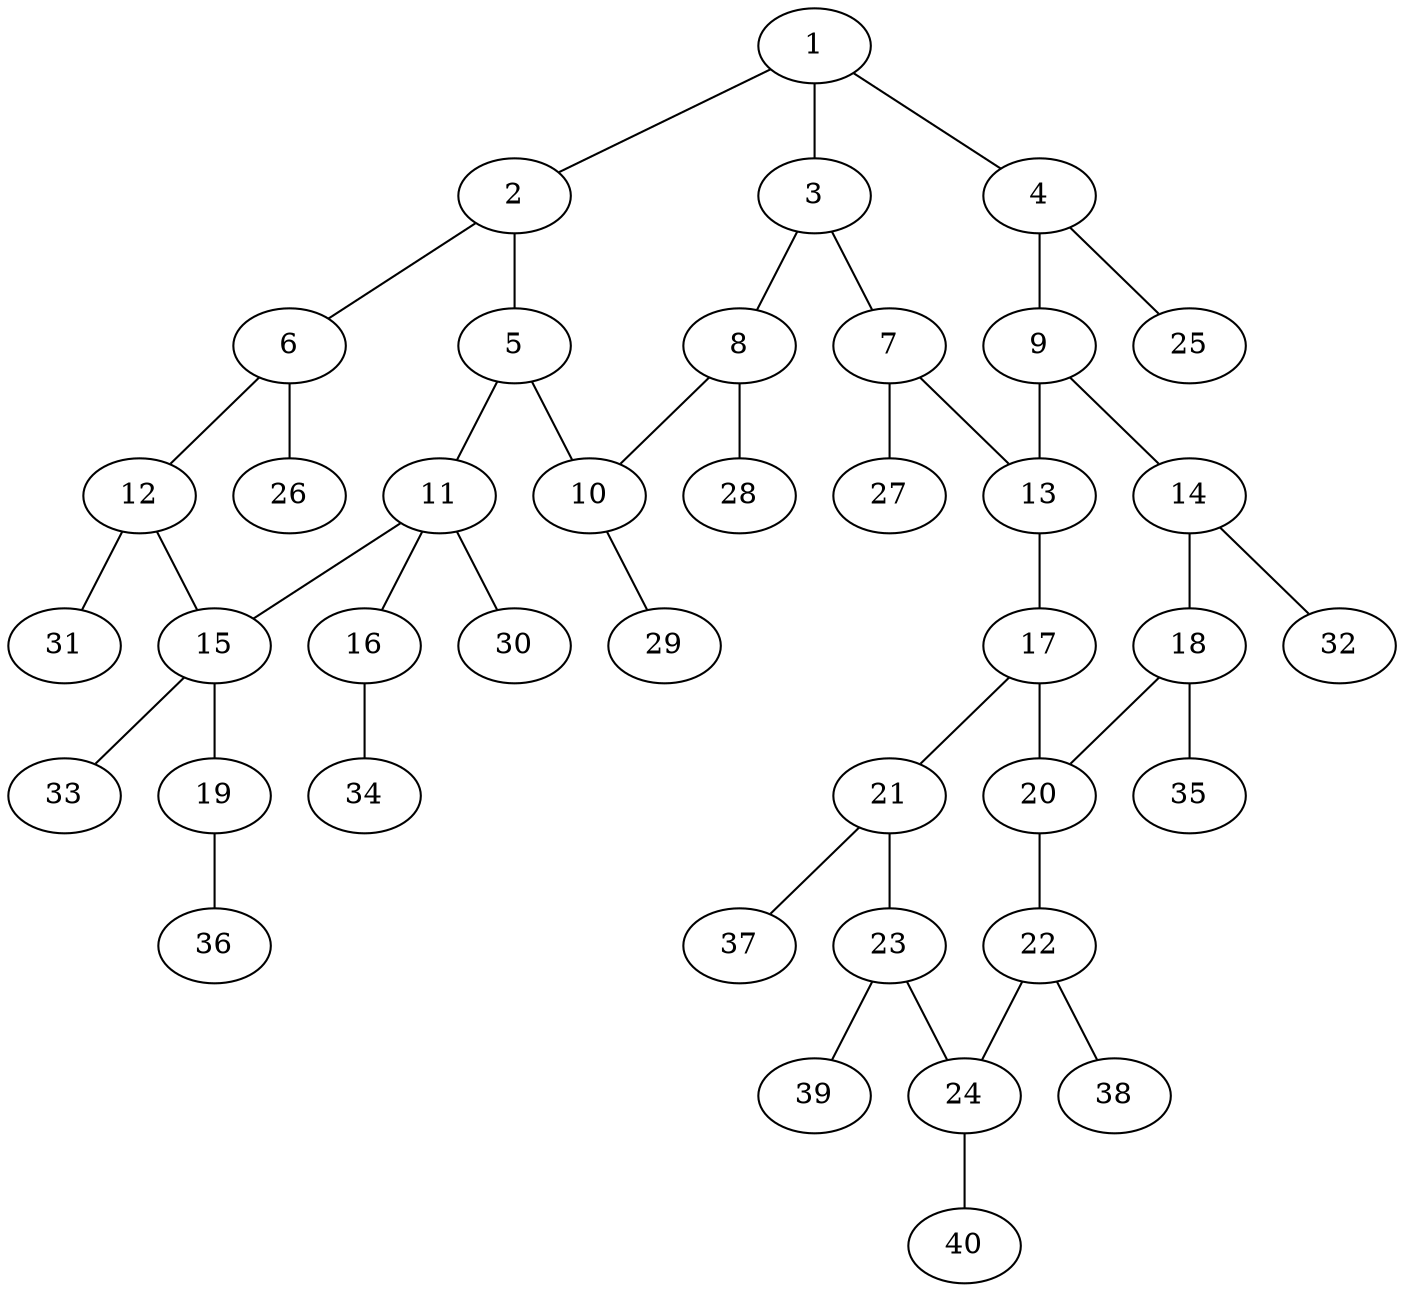 graph molecule_1251 {
	1	 [chem=C];
	2	 [chem=C];
	1 -- 2	 [valence=1];
	3	 [chem=C];
	1 -- 3	 [valence=2];
	4	 [chem=C];
	1 -- 4	 [valence=1];
	5	 [chem=C];
	2 -- 5	 [valence=2];
	6	 [chem=C];
	2 -- 6	 [valence=1];
	7	 [chem=C];
	3 -- 7	 [valence=1];
	8	 [chem=C];
	3 -- 8	 [valence=1];
	9	 [chem=C];
	4 -- 9	 [valence=2];
	25	 [chem=H];
	4 -- 25	 [valence=1];
	10	 [chem=C];
	5 -- 10	 [valence=1];
	11	 [chem=C];
	5 -- 11	 [valence=1];
	12	 [chem=C];
	6 -- 12	 [valence=2];
	26	 [chem=H];
	6 -- 26	 [valence=1];
	13	 [chem=C];
	7 -- 13	 [valence=2];
	27	 [chem=H];
	7 -- 27	 [valence=1];
	8 -- 10	 [valence=2];
	28	 [chem=H];
	8 -- 28	 [valence=1];
	9 -- 13	 [valence=1];
	14	 [chem=C];
	9 -- 14	 [valence=1];
	29	 [chem=H];
	10 -- 29	 [valence=1];
	15	 [chem=C];
	11 -- 15	 [valence=1];
	16	 [chem=O];
	11 -- 16	 [valence=1];
	30	 [chem=H];
	11 -- 30	 [valence=1];
	12 -- 15	 [valence=1];
	31	 [chem=H];
	12 -- 31	 [valence=1];
	17	 [chem=C];
	13 -- 17	 [valence=1];
	18	 [chem=C];
	14 -- 18	 [valence=2];
	32	 [chem=H];
	14 -- 32	 [valence=1];
	19	 [chem=O];
	15 -- 19	 [valence=1];
	33	 [chem=H];
	15 -- 33	 [valence=1];
	34	 [chem=H];
	16 -- 34	 [valence=1];
	20	 [chem=C];
	17 -- 20	 [valence=2];
	21	 [chem=C];
	17 -- 21	 [valence=1];
	18 -- 20	 [valence=1];
	35	 [chem=H];
	18 -- 35	 [valence=1];
	36	 [chem=H];
	19 -- 36	 [valence=1];
	22	 [chem=C];
	20 -- 22	 [valence=1];
	23	 [chem=C];
	21 -- 23	 [valence=2];
	37	 [chem=H];
	21 -- 37	 [valence=1];
	24	 [chem=C];
	22 -- 24	 [valence=2];
	38	 [chem=H];
	22 -- 38	 [valence=1];
	23 -- 24	 [valence=1];
	39	 [chem=H];
	23 -- 39	 [valence=1];
	40	 [chem=H];
	24 -- 40	 [valence=1];
}
